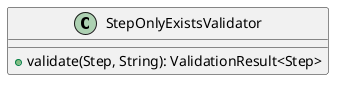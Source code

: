 @startuml

    class StepOnlyExistsValidator [[StepOnlyExistsValidator.html]] {
        +validate(Step, String): ValidationResult<Step>
    }

@enduml
